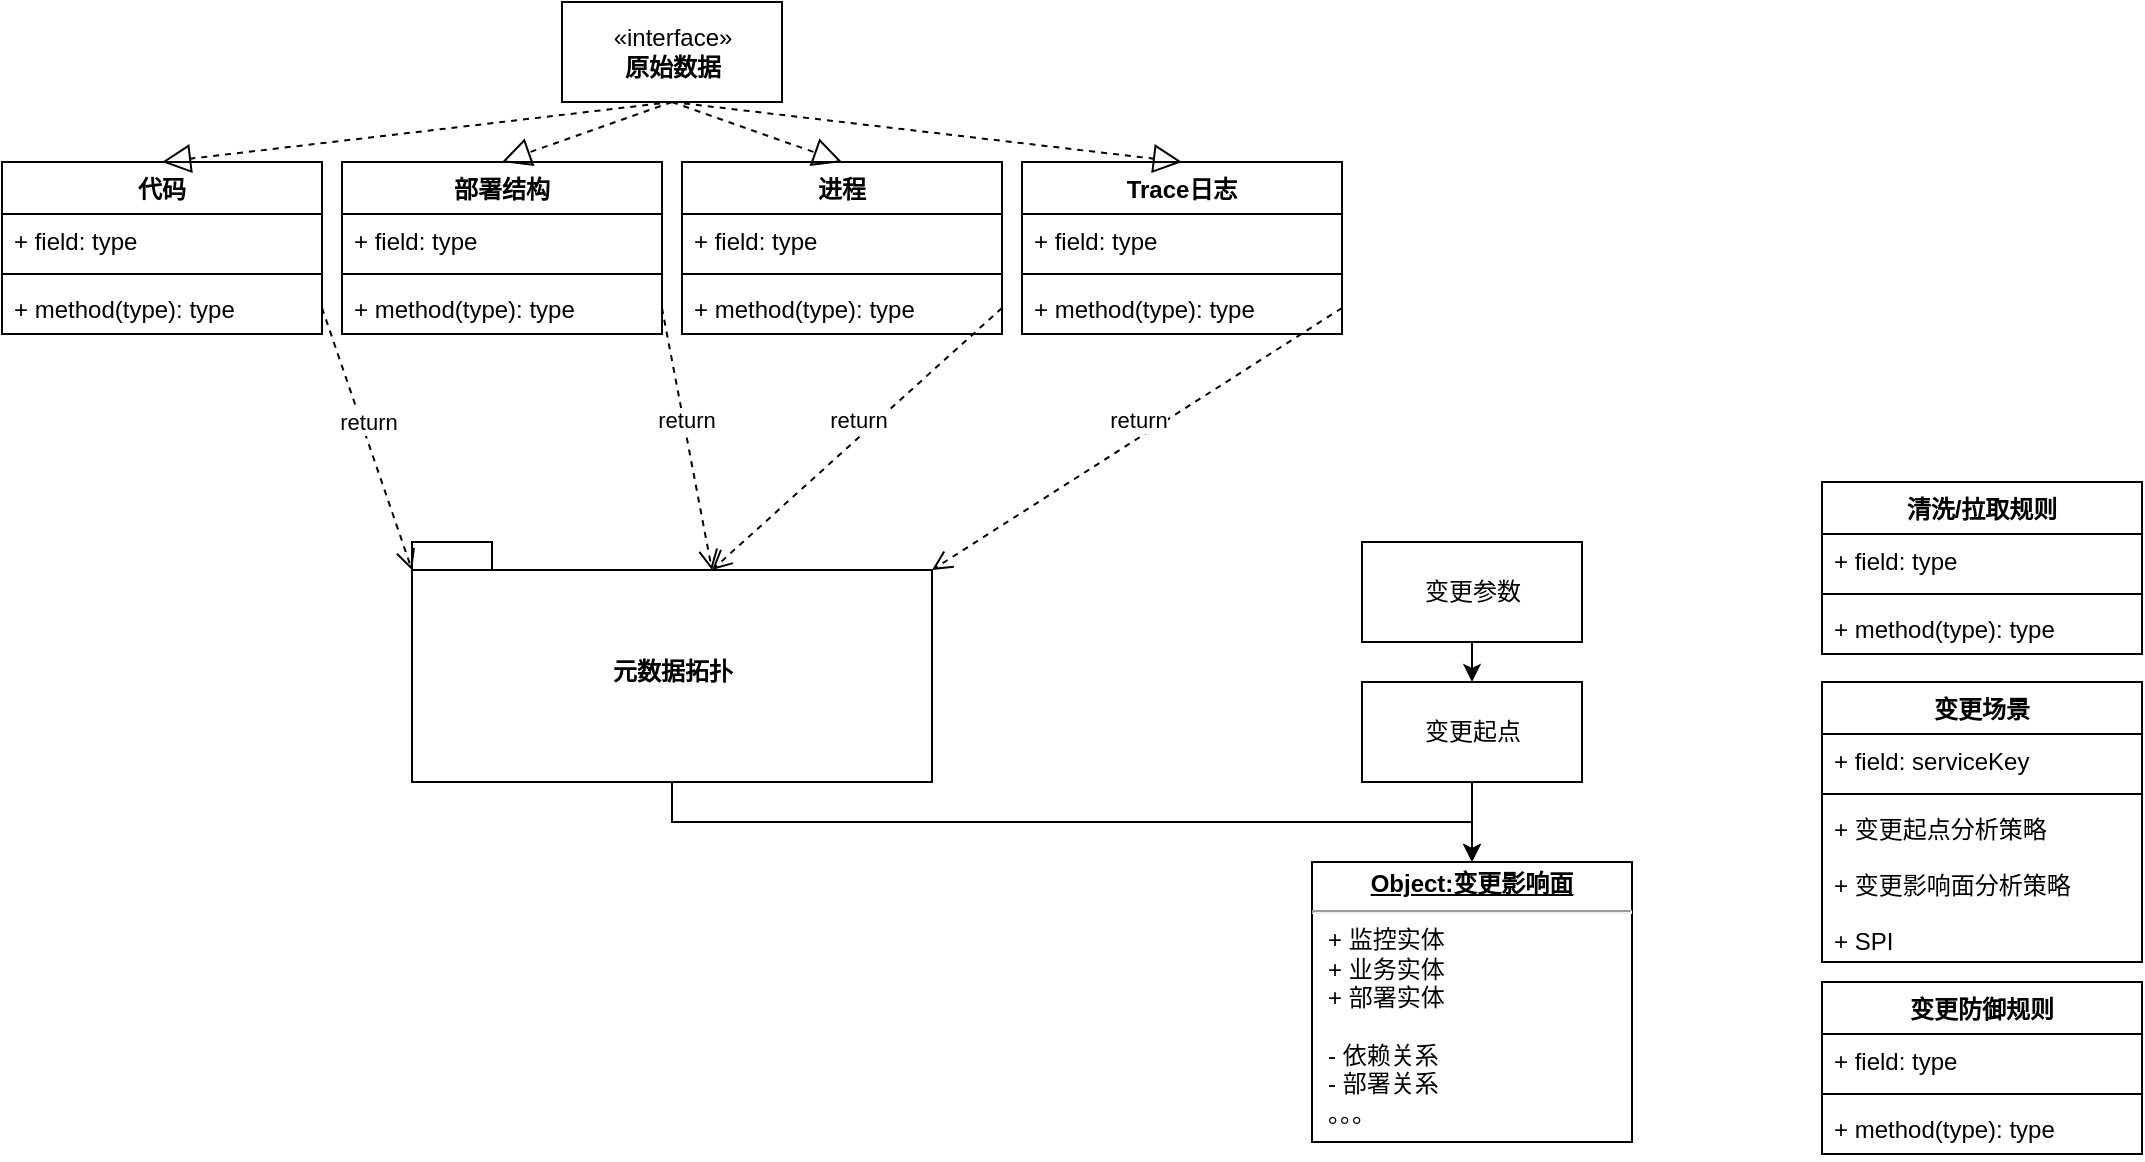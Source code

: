 <mxfile version="14.1.3" type="github">
  <diagram id="VUGrvoDEyiflUEQ6sm9X" name="Page-1">
    <mxGraphModel dx="2233" dy="718" grid="1" gridSize="10" guides="1" tooltips="1" connect="1" arrows="1" fold="1" page="1" pageScale="1" pageWidth="827" pageHeight="1169" math="0" shadow="0">
      <root>
        <mxCell id="0" />
        <mxCell id="1" parent="0" />
        <mxCell id="sO7TEEYjLhYjtugjPbnS-1" value="«interface»&lt;br&gt;&lt;b&gt;原始数据&lt;/b&gt;" style="html=1;" vertex="1" parent="1">
          <mxGeometry x="170" y="20" width="110" height="50" as="geometry" />
        </mxCell>
        <mxCell id="sO7TEEYjLhYjtugjPbnS-2" value="代码" style="swimlane;fontStyle=1;align=center;verticalAlign=top;childLayout=stackLayout;horizontal=1;startSize=26;horizontalStack=0;resizeParent=1;resizeParentMax=0;resizeLast=0;collapsible=1;marginBottom=0;" vertex="1" parent="1">
          <mxGeometry x="-110" y="100" width="160" height="86" as="geometry" />
        </mxCell>
        <mxCell id="sO7TEEYjLhYjtugjPbnS-3" value="+ field: type" style="text;strokeColor=none;fillColor=none;align=left;verticalAlign=top;spacingLeft=4;spacingRight=4;overflow=hidden;rotatable=0;points=[[0,0.5],[1,0.5]];portConstraint=eastwest;" vertex="1" parent="sO7TEEYjLhYjtugjPbnS-2">
          <mxGeometry y="26" width="160" height="26" as="geometry" />
        </mxCell>
        <mxCell id="sO7TEEYjLhYjtugjPbnS-4" value="" style="line;strokeWidth=1;fillColor=none;align=left;verticalAlign=middle;spacingTop=-1;spacingLeft=3;spacingRight=3;rotatable=0;labelPosition=right;points=[];portConstraint=eastwest;" vertex="1" parent="sO7TEEYjLhYjtugjPbnS-2">
          <mxGeometry y="52" width="160" height="8" as="geometry" />
        </mxCell>
        <mxCell id="sO7TEEYjLhYjtugjPbnS-5" value="+ method(type): type" style="text;strokeColor=none;fillColor=none;align=left;verticalAlign=top;spacingLeft=4;spacingRight=4;overflow=hidden;rotatable=0;points=[[0,0.5],[1,0.5]];portConstraint=eastwest;" vertex="1" parent="sO7TEEYjLhYjtugjPbnS-2">
          <mxGeometry y="60" width="160" height="26" as="geometry" />
        </mxCell>
        <mxCell id="sO7TEEYjLhYjtugjPbnS-6" value="Trace日志" style="swimlane;fontStyle=1;align=center;verticalAlign=top;childLayout=stackLayout;horizontal=1;startSize=26;horizontalStack=0;resizeParent=1;resizeParentMax=0;resizeLast=0;collapsible=1;marginBottom=0;" vertex="1" parent="1">
          <mxGeometry x="400" y="100" width="160" height="86" as="geometry" />
        </mxCell>
        <mxCell id="sO7TEEYjLhYjtugjPbnS-7" value="+ field: type" style="text;strokeColor=none;fillColor=none;align=left;verticalAlign=top;spacingLeft=4;spacingRight=4;overflow=hidden;rotatable=0;points=[[0,0.5],[1,0.5]];portConstraint=eastwest;" vertex="1" parent="sO7TEEYjLhYjtugjPbnS-6">
          <mxGeometry y="26" width="160" height="26" as="geometry" />
        </mxCell>
        <mxCell id="sO7TEEYjLhYjtugjPbnS-8" value="" style="line;strokeWidth=1;fillColor=none;align=left;verticalAlign=middle;spacingTop=-1;spacingLeft=3;spacingRight=3;rotatable=0;labelPosition=right;points=[];portConstraint=eastwest;" vertex="1" parent="sO7TEEYjLhYjtugjPbnS-6">
          <mxGeometry y="52" width="160" height="8" as="geometry" />
        </mxCell>
        <mxCell id="sO7TEEYjLhYjtugjPbnS-9" value="+ method(type): type" style="text;strokeColor=none;fillColor=none;align=left;verticalAlign=top;spacingLeft=4;spacingRight=4;overflow=hidden;rotatable=0;points=[[0,0.5],[1,0.5]];portConstraint=eastwest;" vertex="1" parent="sO7TEEYjLhYjtugjPbnS-6">
          <mxGeometry y="60" width="160" height="26" as="geometry" />
        </mxCell>
        <mxCell id="sO7TEEYjLhYjtugjPbnS-15" value="进程" style="swimlane;fontStyle=1;align=center;verticalAlign=top;childLayout=stackLayout;horizontal=1;startSize=26;horizontalStack=0;resizeParent=1;resizeParentMax=0;resizeLast=0;collapsible=1;marginBottom=0;" vertex="1" parent="1">
          <mxGeometry x="230" y="100" width="160" height="86" as="geometry" />
        </mxCell>
        <mxCell id="sO7TEEYjLhYjtugjPbnS-16" value="+ field: type" style="text;strokeColor=none;fillColor=none;align=left;verticalAlign=top;spacingLeft=4;spacingRight=4;overflow=hidden;rotatable=0;points=[[0,0.5],[1,0.5]];portConstraint=eastwest;" vertex="1" parent="sO7TEEYjLhYjtugjPbnS-15">
          <mxGeometry y="26" width="160" height="26" as="geometry" />
        </mxCell>
        <mxCell id="sO7TEEYjLhYjtugjPbnS-17" value="" style="line;strokeWidth=1;fillColor=none;align=left;verticalAlign=middle;spacingTop=-1;spacingLeft=3;spacingRight=3;rotatable=0;labelPosition=right;points=[];portConstraint=eastwest;" vertex="1" parent="sO7TEEYjLhYjtugjPbnS-15">
          <mxGeometry y="52" width="160" height="8" as="geometry" />
        </mxCell>
        <mxCell id="sO7TEEYjLhYjtugjPbnS-18" value="+ method(type): type" style="text;strokeColor=none;fillColor=none;align=left;verticalAlign=top;spacingLeft=4;spacingRight=4;overflow=hidden;rotatable=0;points=[[0,0.5],[1,0.5]];portConstraint=eastwest;" vertex="1" parent="sO7TEEYjLhYjtugjPbnS-15">
          <mxGeometry y="60" width="160" height="26" as="geometry" />
        </mxCell>
        <mxCell id="sO7TEEYjLhYjtugjPbnS-19" value="部署结构" style="swimlane;fontStyle=1;align=center;verticalAlign=top;childLayout=stackLayout;horizontal=1;startSize=26;horizontalStack=0;resizeParent=1;resizeParentMax=0;resizeLast=0;collapsible=1;marginBottom=0;" vertex="1" parent="1">
          <mxGeometry x="60" y="100" width="160" height="86" as="geometry" />
        </mxCell>
        <mxCell id="sO7TEEYjLhYjtugjPbnS-20" value="+ field: type" style="text;strokeColor=none;fillColor=none;align=left;verticalAlign=top;spacingLeft=4;spacingRight=4;overflow=hidden;rotatable=0;points=[[0,0.5],[1,0.5]];portConstraint=eastwest;" vertex="1" parent="sO7TEEYjLhYjtugjPbnS-19">
          <mxGeometry y="26" width="160" height="26" as="geometry" />
        </mxCell>
        <mxCell id="sO7TEEYjLhYjtugjPbnS-21" value="" style="line;strokeWidth=1;fillColor=none;align=left;verticalAlign=middle;spacingTop=-1;spacingLeft=3;spacingRight=3;rotatable=0;labelPosition=right;points=[];portConstraint=eastwest;" vertex="1" parent="sO7TEEYjLhYjtugjPbnS-19">
          <mxGeometry y="52" width="160" height="8" as="geometry" />
        </mxCell>
        <mxCell id="sO7TEEYjLhYjtugjPbnS-22" value="+ method(type): type" style="text;strokeColor=none;fillColor=none;align=left;verticalAlign=top;spacingLeft=4;spacingRight=4;overflow=hidden;rotatable=0;points=[[0,0.5],[1,0.5]];portConstraint=eastwest;" vertex="1" parent="sO7TEEYjLhYjtugjPbnS-19">
          <mxGeometry y="60" width="160" height="26" as="geometry" />
        </mxCell>
        <mxCell id="sO7TEEYjLhYjtugjPbnS-27" value="" style="endArrow=block;dashed=1;endFill=0;endSize=12;html=1;exitX=0.5;exitY=1;exitDx=0;exitDy=0;entryX=0.5;entryY=0;entryDx=0;entryDy=0;" edge="1" parent="1" source="sO7TEEYjLhYjtugjPbnS-1" target="sO7TEEYjLhYjtugjPbnS-2">
          <mxGeometry width="160" relative="1" as="geometry">
            <mxPoint x="330" y="380" as="sourcePoint" />
            <mxPoint x="490" y="380" as="targetPoint" />
          </mxGeometry>
        </mxCell>
        <mxCell id="sO7TEEYjLhYjtugjPbnS-28" value="" style="endArrow=block;dashed=1;endFill=0;endSize=12;html=1;entryX=0.5;entryY=0;entryDx=0;entryDy=0;exitX=0.5;exitY=1;exitDx=0;exitDy=0;" edge="1" parent="1" source="sO7TEEYjLhYjtugjPbnS-1" target="sO7TEEYjLhYjtugjPbnS-19">
          <mxGeometry width="160" relative="1" as="geometry">
            <mxPoint x="210" y="140" as="sourcePoint" />
            <mxPoint x="20" y="110" as="targetPoint" />
          </mxGeometry>
        </mxCell>
        <mxCell id="sO7TEEYjLhYjtugjPbnS-29" value="" style="endArrow=block;dashed=1;endFill=0;endSize=12;html=1;exitX=0.5;exitY=1;exitDx=0;exitDy=0;entryX=0.5;entryY=0;entryDx=0;entryDy=0;" edge="1" parent="1" source="sO7TEEYjLhYjtugjPbnS-1" target="sO7TEEYjLhYjtugjPbnS-15">
          <mxGeometry width="160" relative="1" as="geometry">
            <mxPoint x="245" y="90" as="sourcePoint" />
            <mxPoint x="30" y="120" as="targetPoint" />
          </mxGeometry>
        </mxCell>
        <mxCell id="sO7TEEYjLhYjtugjPbnS-30" value="" style="endArrow=block;dashed=1;endFill=0;endSize=12;html=1;exitX=0.5;exitY=1;exitDx=0;exitDy=0;entryX=0.5;entryY=0;entryDx=0;entryDy=0;" edge="1" parent="1" source="sO7TEEYjLhYjtugjPbnS-1" target="sO7TEEYjLhYjtugjPbnS-6">
          <mxGeometry width="160" relative="1" as="geometry">
            <mxPoint x="255" y="100" as="sourcePoint" />
            <mxPoint x="40" y="130" as="targetPoint" />
          </mxGeometry>
        </mxCell>
        <mxCell id="sO7TEEYjLhYjtugjPbnS-93" style="edgeStyle=orthogonalEdgeStyle;rounded=0;orthogonalLoop=1;jettySize=auto;html=1;exitX=0.5;exitY=1;exitDx=0;exitDy=0;exitPerimeter=0;entryX=0.5;entryY=0;entryDx=0;entryDy=0;" edge="1" parent="1" source="sO7TEEYjLhYjtugjPbnS-35" target="sO7TEEYjLhYjtugjPbnS-92">
          <mxGeometry relative="1" as="geometry" />
        </mxCell>
        <mxCell id="sO7TEEYjLhYjtugjPbnS-35" value="元数据拓扑" style="shape=folder;fontStyle=1;spacingTop=10;tabWidth=40;tabHeight=14;tabPosition=left;html=1;" vertex="1" parent="1">
          <mxGeometry x="95" y="290" width="260" height="120" as="geometry" />
        </mxCell>
        <mxCell id="sO7TEEYjLhYjtugjPbnS-37" value="return" style="html=1;verticalAlign=bottom;endArrow=open;dashed=1;endSize=8;exitX=1;exitY=0.5;exitDx=0;exitDy=0;entryX=0;entryY=0;entryDx=150;entryDy=14;entryPerimeter=0;" edge="1" parent="1" source="sO7TEEYjLhYjtugjPbnS-22" target="sO7TEEYjLhYjtugjPbnS-35">
          <mxGeometry relative="1" as="geometry">
            <mxPoint x="-30" y="370" as="sourcePoint" />
            <mxPoint x="-110" y="370" as="targetPoint" />
          </mxGeometry>
        </mxCell>
        <mxCell id="sO7TEEYjLhYjtugjPbnS-38" value="return" style="html=1;verticalAlign=bottom;endArrow=open;dashed=1;endSize=8;exitX=1;exitY=0.5;exitDx=0;exitDy=0;entryX=0;entryY=0;entryDx=150;entryDy=14;entryPerimeter=0;" edge="1" parent="1" source="sO7TEEYjLhYjtugjPbnS-18" target="sO7TEEYjLhYjtugjPbnS-35">
          <mxGeometry relative="1" as="geometry">
            <mxPoint x="230" y="183" as="sourcePoint" />
            <mxPoint x="255" y="314" as="targetPoint" />
          </mxGeometry>
        </mxCell>
        <mxCell id="sO7TEEYjLhYjtugjPbnS-39" value="return" style="html=1;verticalAlign=bottom;endArrow=open;dashed=1;endSize=8;exitX=1;exitY=0.5;exitDx=0;exitDy=0;entryX=0;entryY=0;entryDx=0;entryDy=14;entryPerimeter=0;" edge="1" parent="1" source="sO7TEEYjLhYjtugjPbnS-5" target="sO7TEEYjLhYjtugjPbnS-35">
          <mxGeometry relative="1" as="geometry">
            <mxPoint x="240" y="193" as="sourcePoint" />
            <mxPoint x="265" y="324" as="targetPoint" />
          </mxGeometry>
        </mxCell>
        <mxCell id="sO7TEEYjLhYjtugjPbnS-40" value="return" style="html=1;verticalAlign=bottom;endArrow=open;dashed=1;endSize=8;exitX=1;exitY=0.5;exitDx=0;exitDy=0;entryX=0;entryY=0;entryDx=260;entryDy=14;entryPerimeter=0;" edge="1" parent="1" source="sO7TEEYjLhYjtugjPbnS-9" target="sO7TEEYjLhYjtugjPbnS-35">
          <mxGeometry relative="1" as="geometry">
            <mxPoint x="250" y="203" as="sourcePoint" />
            <mxPoint x="275" y="334" as="targetPoint" />
          </mxGeometry>
        </mxCell>
        <mxCell id="sO7TEEYjLhYjtugjPbnS-41" value="变更场景" style="swimlane;fontStyle=1;align=center;verticalAlign=top;childLayout=stackLayout;horizontal=1;startSize=26;horizontalStack=0;resizeParent=1;resizeParentMax=0;resizeLast=0;collapsible=1;marginBottom=0;" vertex="1" parent="1">
          <mxGeometry x="800" y="360" width="160" height="140" as="geometry" />
        </mxCell>
        <mxCell id="sO7TEEYjLhYjtugjPbnS-42" value="+ field: serviceKey" style="text;strokeColor=none;fillColor=none;align=left;verticalAlign=top;spacingLeft=4;spacingRight=4;overflow=hidden;rotatable=0;points=[[0,0.5],[1,0.5]];portConstraint=eastwest;" vertex="1" parent="sO7TEEYjLhYjtugjPbnS-41">
          <mxGeometry y="26" width="160" height="26" as="geometry" />
        </mxCell>
        <mxCell id="sO7TEEYjLhYjtugjPbnS-43" value="" style="line;strokeWidth=1;fillColor=none;align=left;verticalAlign=middle;spacingTop=-1;spacingLeft=3;spacingRight=3;rotatable=0;labelPosition=right;points=[];portConstraint=eastwest;" vertex="1" parent="sO7TEEYjLhYjtugjPbnS-41">
          <mxGeometry y="52" width="160" height="8" as="geometry" />
        </mxCell>
        <mxCell id="sO7TEEYjLhYjtugjPbnS-44" value="+ 变更起点分析策略&#xa;&#xa;+ 变更影响面分析策略&#xa;&#xa;+ SPI" style="text;strokeColor=none;fillColor=none;align=left;verticalAlign=top;spacingLeft=4;spacingRight=4;overflow=hidden;rotatable=0;points=[[0,0.5],[1,0.5]];portConstraint=eastwest;" vertex="1" parent="sO7TEEYjLhYjtugjPbnS-41">
          <mxGeometry y="60" width="160" height="80" as="geometry" />
        </mxCell>
        <mxCell id="sO7TEEYjLhYjtugjPbnS-51" style="edgeStyle=orthogonalEdgeStyle;rounded=0;orthogonalLoop=1;jettySize=auto;html=1;exitX=0.5;exitY=1;exitDx=0;exitDy=0;entryX=0.5;entryY=0;entryDx=0;entryDy=0;" edge="1" parent="1" source="sO7TEEYjLhYjtugjPbnS-45" target="sO7TEEYjLhYjtugjPbnS-49">
          <mxGeometry relative="1" as="geometry" />
        </mxCell>
        <mxCell id="sO7TEEYjLhYjtugjPbnS-45" value="变更参数" style="html=1;" vertex="1" parent="1">
          <mxGeometry x="570" y="290" width="110" height="50" as="geometry" />
        </mxCell>
        <mxCell id="sO7TEEYjLhYjtugjPbnS-52" style="edgeStyle=orthogonalEdgeStyle;rounded=0;orthogonalLoop=1;jettySize=auto;html=1;exitX=0.5;exitY=1;exitDx=0;exitDy=0;entryX=0.5;entryY=0;entryDx=0;entryDy=0;" edge="1" parent="1" source="sO7TEEYjLhYjtugjPbnS-49" target="sO7TEEYjLhYjtugjPbnS-92">
          <mxGeometry relative="1" as="geometry">
            <mxPoint x="625" y="506" as="targetPoint" />
          </mxGeometry>
        </mxCell>
        <mxCell id="sO7TEEYjLhYjtugjPbnS-49" value="变更起点" style="html=1;" vertex="1" parent="1">
          <mxGeometry x="570" y="360" width="110" height="50" as="geometry" />
        </mxCell>
        <mxCell id="sO7TEEYjLhYjtugjPbnS-92" value="&lt;p style=&quot;margin: 0px ; margin-top: 4px ; text-align: center ; text-decoration: underline&quot;&gt;&lt;b&gt;Object:变更影响面&lt;/b&gt;&lt;/p&gt;&lt;hr&gt;&lt;p style=&quot;margin: 0px ; margin-left: 8px&quot;&gt;+ 监控实体&lt;/p&gt;&lt;p style=&quot;margin: 0px ; margin-left: 8px&quot;&gt;+ 业务实体&lt;/p&gt;&lt;p style=&quot;margin: 0px ; margin-left: 8px&quot;&gt;+ 部署实体&lt;/p&gt;&lt;p style=&quot;margin: 0px ; margin-left: 8px&quot;&gt;&lt;br&gt;&lt;/p&gt;&lt;p style=&quot;margin: 0px ; margin-left: 8px&quot;&gt;- 依赖关系&lt;/p&gt;&lt;p style=&quot;margin: 0px ; margin-left: 8px&quot;&gt;- 部署关系&lt;/p&gt;&lt;p style=&quot;margin: 0px ; margin-left: 8px&quot;&gt;。。。&lt;/p&gt;" style="verticalAlign=top;align=left;overflow=fill;fontSize=12;fontFamily=Helvetica;html=1;" vertex="1" parent="1">
          <mxGeometry x="545" y="450" width="160" height="140" as="geometry" />
        </mxCell>
        <mxCell id="sO7TEEYjLhYjtugjPbnS-100" value="清洗/拉取规则" style="swimlane;fontStyle=1;align=center;verticalAlign=top;childLayout=stackLayout;horizontal=1;startSize=26;horizontalStack=0;resizeParent=1;resizeParentMax=0;resizeLast=0;collapsible=1;marginBottom=0;" vertex="1" parent="1">
          <mxGeometry x="800" y="260" width="160" height="86" as="geometry" />
        </mxCell>
        <mxCell id="sO7TEEYjLhYjtugjPbnS-101" value="+ field: type" style="text;strokeColor=none;fillColor=none;align=left;verticalAlign=top;spacingLeft=4;spacingRight=4;overflow=hidden;rotatable=0;points=[[0,0.5],[1,0.5]];portConstraint=eastwest;" vertex="1" parent="sO7TEEYjLhYjtugjPbnS-100">
          <mxGeometry y="26" width="160" height="26" as="geometry" />
        </mxCell>
        <mxCell id="sO7TEEYjLhYjtugjPbnS-102" value="" style="line;strokeWidth=1;fillColor=none;align=left;verticalAlign=middle;spacingTop=-1;spacingLeft=3;spacingRight=3;rotatable=0;labelPosition=right;points=[];portConstraint=eastwest;" vertex="1" parent="sO7TEEYjLhYjtugjPbnS-100">
          <mxGeometry y="52" width="160" height="8" as="geometry" />
        </mxCell>
        <mxCell id="sO7TEEYjLhYjtugjPbnS-103" value="+ method(type): type" style="text;strokeColor=none;fillColor=none;align=left;verticalAlign=top;spacingLeft=4;spacingRight=4;overflow=hidden;rotatable=0;points=[[0,0.5],[1,0.5]];portConstraint=eastwest;" vertex="1" parent="sO7TEEYjLhYjtugjPbnS-100">
          <mxGeometry y="60" width="160" height="26" as="geometry" />
        </mxCell>
        <mxCell id="sO7TEEYjLhYjtugjPbnS-105" value="变更防御规则" style="swimlane;fontStyle=1;align=center;verticalAlign=top;childLayout=stackLayout;horizontal=1;startSize=26;horizontalStack=0;resizeParent=1;resizeParentMax=0;resizeLast=0;collapsible=1;marginBottom=0;" vertex="1" parent="1">
          <mxGeometry x="800" y="510" width="160" height="86" as="geometry" />
        </mxCell>
        <mxCell id="sO7TEEYjLhYjtugjPbnS-106" value="+ field: type" style="text;strokeColor=none;fillColor=none;align=left;verticalAlign=top;spacingLeft=4;spacingRight=4;overflow=hidden;rotatable=0;points=[[0,0.5],[1,0.5]];portConstraint=eastwest;" vertex="1" parent="sO7TEEYjLhYjtugjPbnS-105">
          <mxGeometry y="26" width="160" height="26" as="geometry" />
        </mxCell>
        <mxCell id="sO7TEEYjLhYjtugjPbnS-107" value="" style="line;strokeWidth=1;fillColor=none;align=left;verticalAlign=middle;spacingTop=-1;spacingLeft=3;spacingRight=3;rotatable=0;labelPosition=right;points=[];portConstraint=eastwest;" vertex="1" parent="sO7TEEYjLhYjtugjPbnS-105">
          <mxGeometry y="52" width="160" height="8" as="geometry" />
        </mxCell>
        <mxCell id="sO7TEEYjLhYjtugjPbnS-108" value="+ method(type): type" style="text;strokeColor=none;fillColor=none;align=left;verticalAlign=top;spacingLeft=4;spacingRight=4;overflow=hidden;rotatable=0;points=[[0,0.5],[1,0.5]];portConstraint=eastwest;" vertex="1" parent="sO7TEEYjLhYjtugjPbnS-105">
          <mxGeometry y="60" width="160" height="26" as="geometry" />
        </mxCell>
      </root>
    </mxGraphModel>
  </diagram>
</mxfile>
